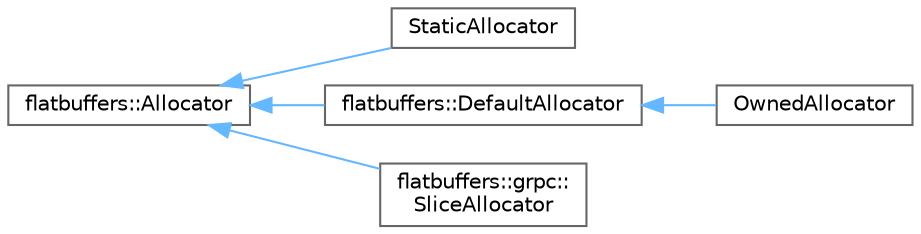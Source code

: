 digraph "Graphical Class Hierarchy"
{
 // LATEX_PDF_SIZE
  bgcolor="transparent";
  edge [fontname=Helvetica,fontsize=10,labelfontname=Helvetica,labelfontsize=10];
  node [fontname=Helvetica,fontsize=10,shape=box,height=0.2,width=0.4];
  rankdir="LR";
  Node0 [id="Node000000",label="flatbuffers::Allocator",height=0.2,width=0.4,color="grey40", fillcolor="white", style="filled",URL="$classflatbuffers_1_1Allocator.html",tooltip=" "];
  Node0 -> Node1 [id="edge41_Node000000_Node000001",dir="back",color="steelblue1",style="solid",tooltip=" "];
  Node1 [id="Node000001",label="StaticAllocator",height=0.2,width=0.4,color="grey40", fillcolor="white", style="filled",URL="$structStaticAllocator.html",tooltip=" "];
  Node0 -> Node2 [id="edge42_Node000000_Node000002",dir="back",color="steelblue1",style="solid",tooltip=" "];
  Node2 [id="Node000002",label="flatbuffers::DefaultAllocator",height=0.2,width=0.4,color="grey40", fillcolor="white", style="filled",URL="$classflatbuffers_1_1DefaultAllocator.html",tooltip=" "];
  Node2 -> Node3 [id="edge43_Node000002_Node000003",dir="back",color="steelblue1",style="solid",tooltip=" "];
  Node3 [id="Node000003",label="OwnedAllocator",height=0.2,width=0.4,color="grey40", fillcolor="white", style="filled",URL="$structOwnedAllocator.html",tooltip=" "];
  Node0 -> Node4 [id="edge44_Node000000_Node000004",dir="back",color="steelblue1",style="solid",tooltip=" "];
  Node4 [id="Node000004",label="flatbuffers::grpc::\lSliceAllocator",height=0.2,width=0.4,color="grey40", fillcolor="white", style="filled",URL="$classflatbuffers_1_1grpc_1_1SliceAllocator.html",tooltip=" "];
}
